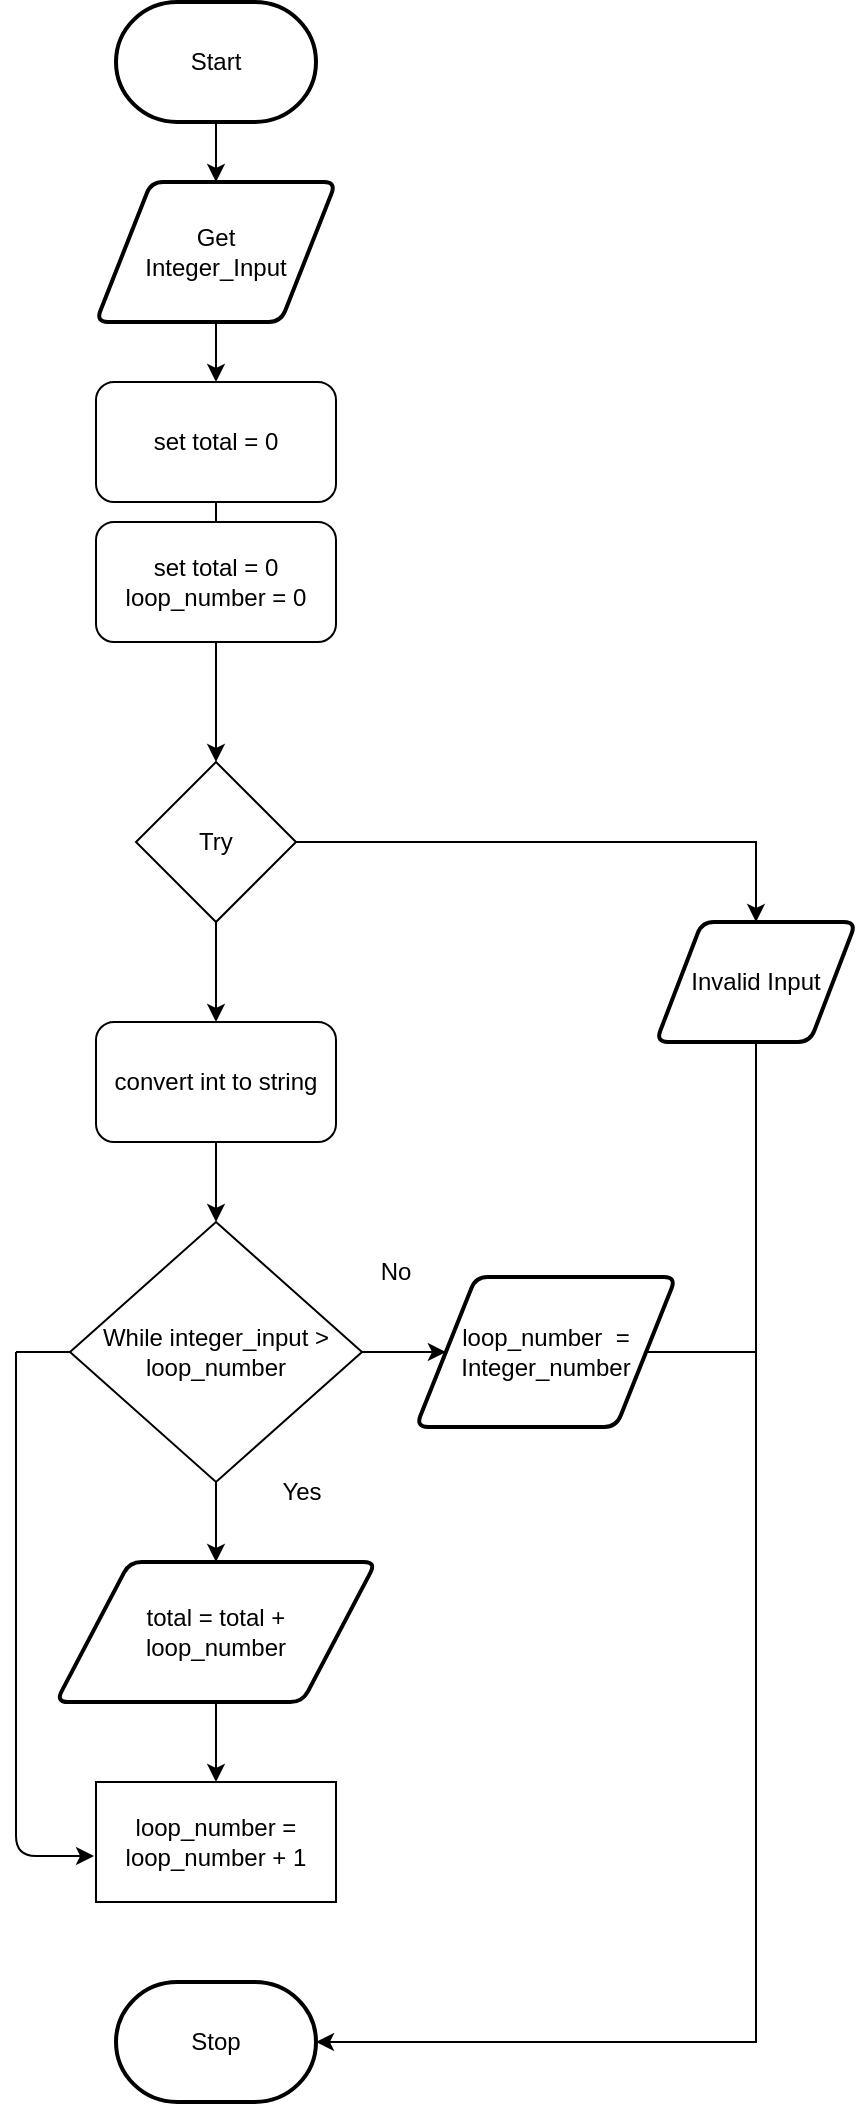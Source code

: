 <mxfile>
    <diagram id="SI7tuCP2dQLLvXjDpIHG" name="Page-1">
        <mxGraphModel dx="1074" dy="1918" grid="1" gridSize="10" guides="1" tooltips="1" connect="1" arrows="1" fold="1" page="1" pageScale="1" pageWidth="827" pageHeight="1169" math="0" shadow="0">
            <root>
                <mxCell id="0"/>
                <mxCell id="1" parent="0"/>
                <mxCell id="28" value="" style="edgeStyle=none;rounded=0;html=1;" parent="1" source="3" target="19" edge="1">
                    <mxGeometry relative="1" as="geometry"/>
                </mxCell>
                <mxCell id="3" value="Start" style="strokeWidth=2;html=1;shape=mxgraph.flowchart.terminator;whiteSpace=wrap;" parent="1" vertex="1">
                    <mxGeometry x="360" y="-670" width="100" height="60" as="geometry"/>
                </mxCell>
                <mxCell id="10" value="Stop" style="strokeWidth=2;html=1;shape=mxgraph.flowchart.terminator;whiteSpace=wrap;rounded=1;" parent="1" vertex="1">
                    <mxGeometry x="360" y="320" width="100" height="60" as="geometry"/>
                </mxCell>
                <mxCell id="16" value="" style="edgeStyle=none;html=1;" parent="1" source="11" target="13" edge="1">
                    <mxGeometry relative="1" as="geometry"/>
                </mxCell>
                <mxCell id="17" style="edgeStyle=none;html=1;entryX=0.5;entryY=0;entryDx=0;entryDy=0;rounded=0;" parent="1" source="11" target="12" edge="1">
                    <mxGeometry relative="1" as="geometry">
                        <Array as="points">
                            <mxPoint x="680" y="-250"/>
                        </Array>
                    </mxGeometry>
                </mxCell>
                <mxCell id="11" value="Try" style="rhombus;whiteSpace=wrap;html=1;" parent="1" vertex="1">
                    <mxGeometry x="370" y="-290" width="80" height="80" as="geometry"/>
                </mxCell>
                <mxCell id="39" style="edgeStyle=none;rounded=0;html=1;entryX=1;entryY=0.5;entryDx=0;entryDy=0;entryPerimeter=0;" parent="1" source="12" target="10" edge="1">
                    <mxGeometry relative="1" as="geometry">
                        <Array as="points">
                            <mxPoint x="680" y="350"/>
                        </Array>
                    </mxGeometry>
                </mxCell>
                <mxCell id="12" value="Invalid Input" style="shape=parallelogram;html=1;strokeWidth=2;perimeter=parallelogramPerimeter;whiteSpace=wrap;rounded=1;arcSize=12;size=0.23;" parent="1" vertex="1">
                    <mxGeometry x="630" y="-210" width="100" height="60" as="geometry"/>
                </mxCell>
                <mxCell id="35" value="" style="edgeStyle=none;rounded=0;html=1;" parent="1" source="13" target="23" edge="1">
                    <mxGeometry relative="1" as="geometry"/>
                </mxCell>
                <mxCell id="13" value="convert int to string" style="rounded=1;whiteSpace=wrap;html=1;" parent="1" vertex="1">
                    <mxGeometry x="350" y="-160" width="120" height="60" as="geometry"/>
                </mxCell>
                <mxCell id="29" value="" style="edgeStyle=none;rounded=0;html=1;" parent="1" source="19" target="22" edge="1">
                    <mxGeometry relative="1" as="geometry"/>
                </mxCell>
                <mxCell id="19" value="Get &lt;br&gt;Integer_Input" style="shape=parallelogram;html=1;strokeWidth=2;perimeter=parallelogramPerimeter;whiteSpace=wrap;rounded=1;arcSize=12;size=0.23;" parent="1" vertex="1">
                    <mxGeometry x="350" y="-580" width="120" height="70" as="geometry"/>
                </mxCell>
                <mxCell id="30" value="" style="edgeStyle=none;rounded=0;html=1;startArrow=none;" parent="1" source="49" target="11" edge="1">
                    <mxGeometry relative="1" as="geometry"/>
                </mxCell>
                <mxCell id="22" value="set total = 0" style="rounded=1;whiteSpace=wrap;html=1;" parent="1" vertex="1">
                    <mxGeometry x="350" y="-480" width="120" height="60" as="geometry"/>
                </mxCell>
                <mxCell id="33" value="" style="edgeStyle=none;rounded=0;html=1;" parent="1" source="23" target="24" edge="1">
                    <mxGeometry relative="1" as="geometry"/>
                </mxCell>
                <mxCell id="45" value="" style="edgeStyle=none;rounded=0;html=1;" parent="1" source="23" target="43" edge="1">
                    <mxGeometry relative="1" as="geometry"/>
                </mxCell>
                <mxCell id="47" style="edgeStyle=none;html=1;entryX=-0.008;entryY=0.617;entryDx=0;entryDy=0;entryPerimeter=0;" parent="1" target="27" edge="1">
                    <mxGeometry relative="1" as="geometry">
                        <mxPoint x="310" y="5" as="sourcePoint"/>
                        <Array as="points">
                            <mxPoint x="310" y="257"/>
                        </Array>
                    </mxGeometry>
                </mxCell>
                <mxCell id="48" style="edgeStyle=none;html=1;endArrow=none;endFill=0;" parent="1" source="23" edge="1">
                    <mxGeometry relative="1" as="geometry">
                        <mxPoint x="310" y="5" as="targetPoint"/>
                    </mxGeometry>
                </mxCell>
                <mxCell id="23" value="While integer_input &amp;gt; loop_number" style="rhombus;whiteSpace=wrap;html=1;" parent="1" vertex="1">
                    <mxGeometry x="337" y="-60" width="146" height="130" as="geometry"/>
                </mxCell>
                <mxCell id="31" value="" style="edgeStyle=none;rounded=0;html=1;" parent="1" source="24" target="27" edge="1">
                    <mxGeometry relative="1" as="geometry"/>
                </mxCell>
                <mxCell id="24" value="total = total + &lt;br&gt;loop_number" style="shape=parallelogram;html=1;strokeWidth=2;perimeter=parallelogramPerimeter;whiteSpace=wrap;rounded=1;arcSize=12;size=0.23;" parent="1" vertex="1">
                    <mxGeometry x="330" y="110" width="160" height="70" as="geometry"/>
                </mxCell>
                <mxCell id="27" value="loop_number = loop_number + 1" style="rounded=0;whiteSpace=wrap;html=1;" parent="1" vertex="1">
                    <mxGeometry x="350" y="220" width="120" height="60" as="geometry"/>
                </mxCell>
                <mxCell id="38" value="Yes&lt;br&gt;" style="text;html=1;strokeColor=none;fillColor=none;align=center;verticalAlign=middle;whiteSpace=wrap;rounded=0;" parent="1" vertex="1">
                    <mxGeometry x="423" y="60" width="60" height="30" as="geometry"/>
                </mxCell>
                <mxCell id="40" value="No" style="text;html=1;strokeColor=none;fillColor=none;align=center;verticalAlign=middle;whiteSpace=wrap;rounded=0;" parent="1" vertex="1">
                    <mxGeometry x="470" y="-50" width="60" height="30" as="geometry"/>
                </mxCell>
                <mxCell id="46" style="edgeStyle=none;rounded=0;html=1;endArrow=none;endFill=0;" parent="1" source="43" edge="1">
                    <mxGeometry relative="1" as="geometry">
                        <mxPoint x="680" y="5" as="targetPoint"/>
                    </mxGeometry>
                </mxCell>
                <mxCell id="43" value="loop_number&amp;nbsp; =&lt;br&gt;Integer_number" style="shape=parallelogram;html=1;strokeWidth=2;perimeter=parallelogramPerimeter;whiteSpace=wrap;rounded=1;arcSize=12;size=0.23;" parent="1" vertex="1">
                    <mxGeometry x="510" y="-32.5" width="130" height="75" as="geometry"/>
                </mxCell>
                <mxCell id="49" value="set total = 0&lt;br&gt;loop_number = 0" style="rounded=1;whiteSpace=wrap;html=1;" vertex="1" parent="1">
                    <mxGeometry x="350" y="-410" width="120" height="60" as="geometry"/>
                </mxCell>
                <mxCell id="50" value="" style="edgeStyle=none;rounded=0;html=1;endArrow=none;" edge="1" parent="1" source="22" target="49">
                    <mxGeometry relative="1" as="geometry">
                        <mxPoint x="410" y="-420" as="sourcePoint"/>
                        <mxPoint x="410" y="-290" as="targetPoint"/>
                    </mxGeometry>
                </mxCell>
            </root>
        </mxGraphModel>
    </diagram>
</mxfile>
